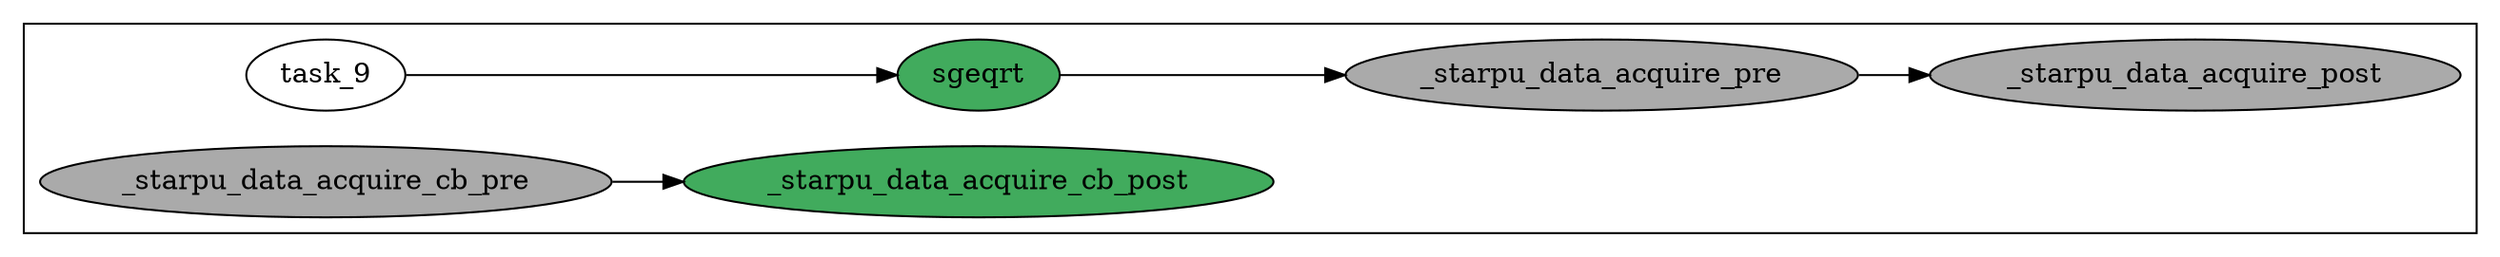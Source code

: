 digraph G {
	color=white
	rankdir=LR;
subgraph cluster_0 {
	color=black;
	 "task_9"->"task_10"
	 "task_12"->"task_11"
	 "task_12" [ style=filled, label="_starpu_data_acquire_cb_pre", fillcolor="#aaaaaa"]
	 "task_11" [ style=filled, label="_starpu_data_acquire_cb_post", fillcolor="/greens9/6"]
	 "task_10" [ style=filled, label="sgeqrt", fillcolor="/greens9/6"]
	 "task_14"->"task_13"
	 "task_10"->"task_14"
	 "task_14" [ style=filled, label="_starpu_data_acquire_pre", fillcolor="#aaaaaa"]
	 "task_13" [ style=filled, label="_starpu_data_acquire_post", fillcolor="#aaaaaa"]
}
}
